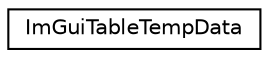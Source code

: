 digraph "Graphical Class Hierarchy"
{
 // LATEX_PDF_SIZE
  edge [fontname="Helvetica",fontsize="10",labelfontname="Helvetica",labelfontsize="10"];
  node [fontname="Helvetica",fontsize="10",shape=record];
  rankdir="LR";
  Node0 [label="ImGuiTableTempData",height=0.2,width=0.4,color="black", fillcolor="white", style="filled",URL="$struct_im_gui_table_temp_data.html",tooltip=" "];
}
